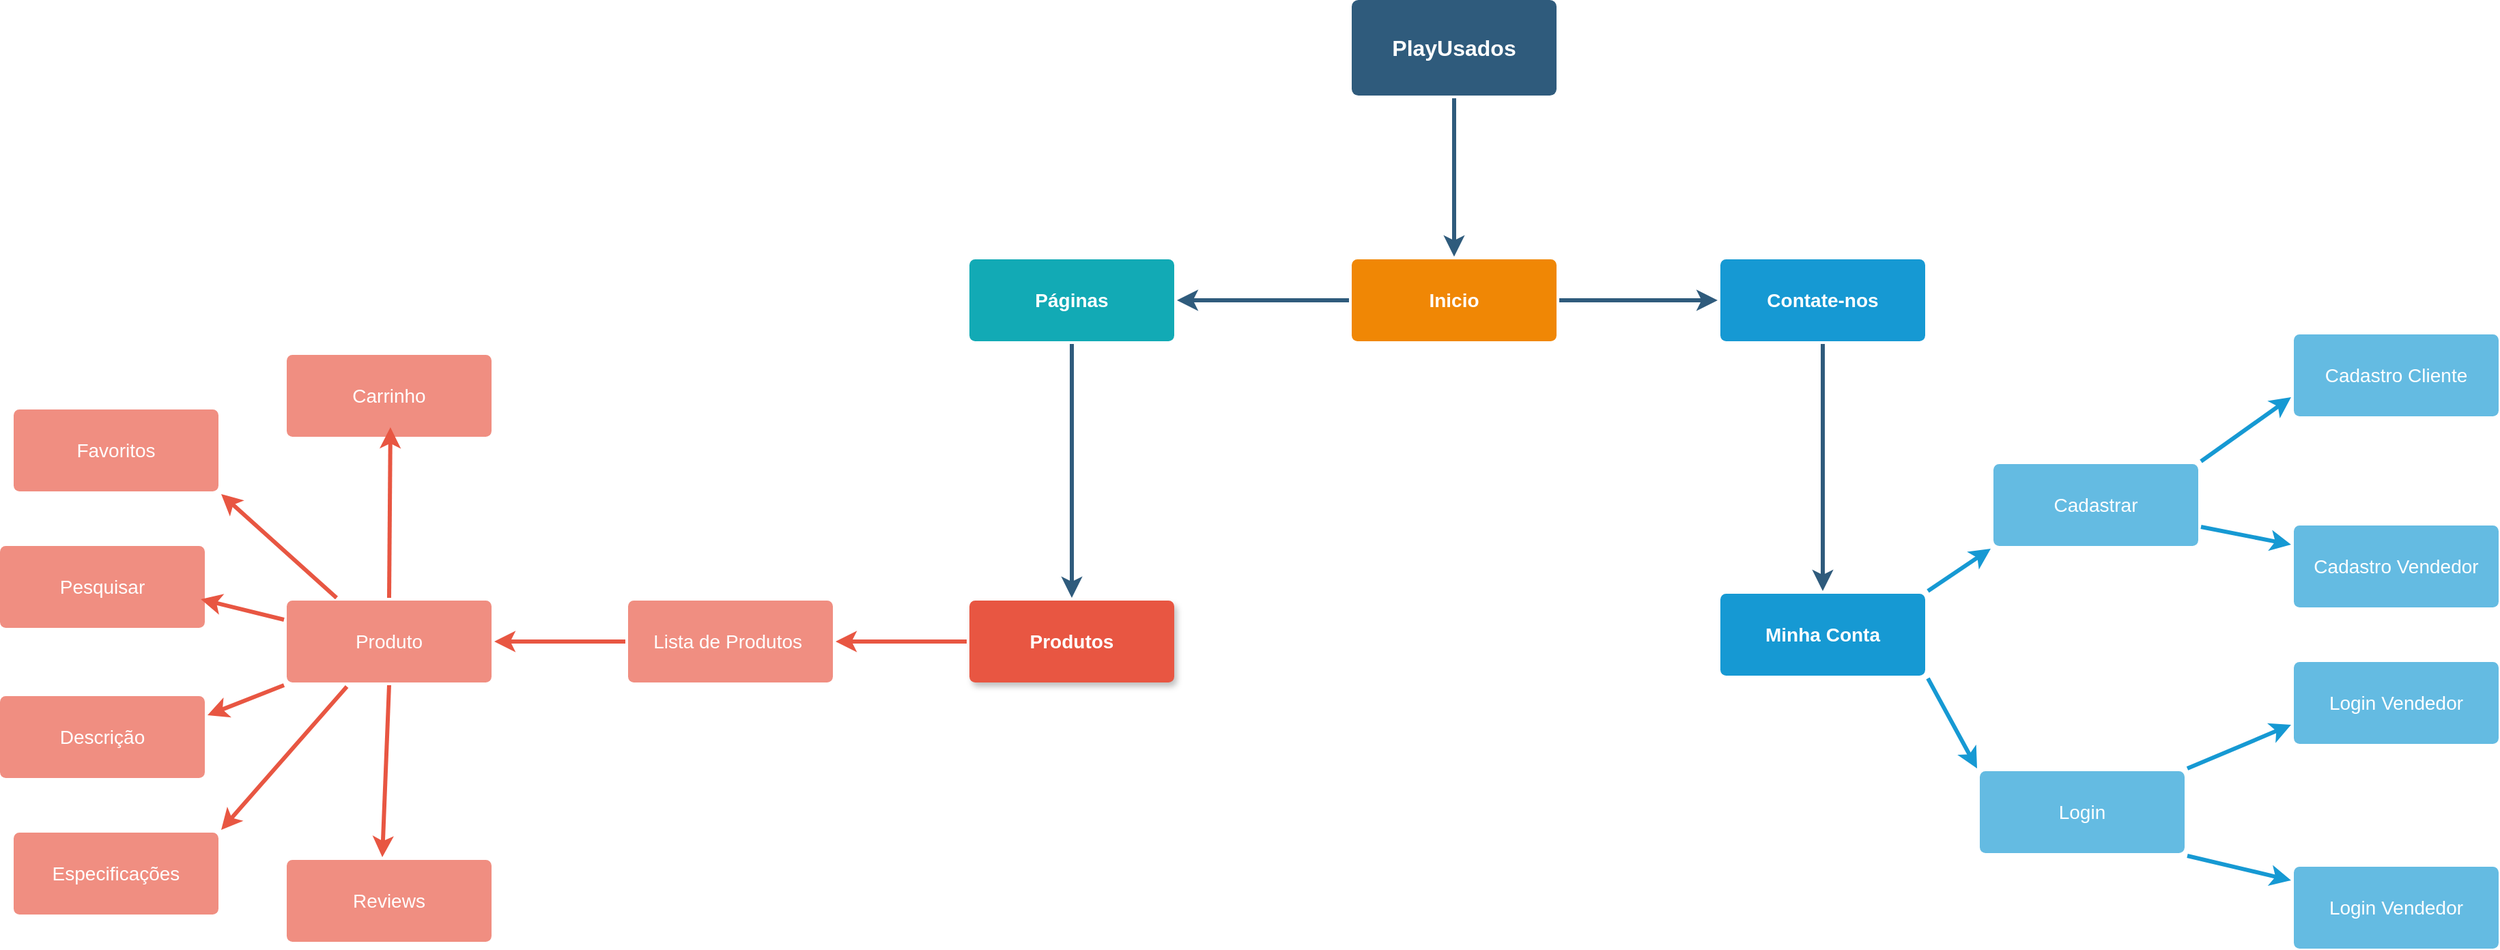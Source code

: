 <mxfile version="24.7.17">
  <diagram id="6a731a19-8d31-9384-78a2-239565b7b9f0" name="Page-1">
    <mxGraphModel dx="3409" dy="1747" grid="1" gridSize="10" guides="1" tooltips="1" connect="1" arrows="1" fold="1" page="1" pageScale="1" pageWidth="1169" pageHeight="827" background="none" math="0" shadow="0">
      <root>
        <mxCell id="0" />
        <mxCell id="1" parent="0" />
        <mxCell id="1745" value="" style="edgeStyle=none;rounded=0;jumpStyle=none;html=1;shadow=0;labelBackgroundColor=none;startArrow=none;startFill=0;endArrow=classic;endFill=1;jettySize=auto;orthogonalLoop=1;strokeColor=#2F5B7C;strokeWidth=3;fontFamily=Helvetica;fontSize=16;fontColor=#23445D;spacing=5;" parent="1" source="1749" target="1764" edge="1">
          <mxGeometry relative="1" as="geometry" />
        </mxCell>
        <mxCell id="1749" value="&lt;font style=&quot;vertical-align: inherit;&quot;&gt;&lt;font style=&quot;vertical-align: inherit;&quot;&gt;&lt;font style=&quot;vertical-align: inherit;&quot;&gt;&lt;font style=&quot;vertical-align: inherit;&quot;&gt;PlayUsados&lt;/font&gt;&lt;/font&gt;&lt;/font&gt;&lt;/font&gt;" style="rounded=1;whiteSpace=wrap;html=1;shadow=0;labelBackgroundColor=none;strokeColor=none;strokeWidth=3;fillColor=#2F5B7C;fontFamily=Helvetica;fontSize=16;fontColor=#FFFFFF;align=center;fontStyle=1;spacing=5;arcSize=7;perimeterSpacing=2;" parent="1" vertex="1">
          <mxGeometry x="510" y="-220" width="150" height="70" as="geometry" />
        </mxCell>
        <mxCell id="1751" value="" style="edgeStyle=none;rounded=1;jumpStyle=none;html=1;shadow=0;labelBackgroundColor=none;startArrow=none;startFill=0;jettySize=auto;orthogonalLoop=1;strokeColor=#E85642;strokeWidth=3;fontFamily=Helvetica;fontSize=14;fontColor=#FFFFFF;spacing=5;fontStyle=1;fillColor=#b0e3e6;" parent="1" source="1753" target="1755" edge="1">
          <mxGeometry relative="1" as="geometry" />
        </mxCell>
        <mxCell id="1753" value="&lt;font style=&quot;vertical-align: inherit;&quot;&gt;&lt;font style=&quot;vertical-align: inherit;&quot;&gt;Produtos&lt;/font&gt;&lt;/font&gt;" style="rounded=1;whiteSpace=wrap;html=1;shadow=1;labelBackgroundColor=none;strokeColor=none;strokeWidth=3;fillColor=#E85642;fontFamily=Helvetica;fontSize=14;fontColor=#FFFFFF;align=center;spacing=5;fontStyle=1;arcSize=7;perimeterSpacing=2;" parent="1" vertex="1">
          <mxGeometry x="230" y="220" width="150" height="60" as="geometry" />
        </mxCell>
        <mxCell id="1755" value="&lt;font style=&quot;vertical-align: inherit;&quot;&gt;&lt;font style=&quot;vertical-align: inherit;&quot;&gt;Lista de Produtos&amp;nbsp;&lt;/font&gt;&lt;/font&gt;" style="rounded=1;whiteSpace=wrap;html=1;shadow=0;labelBackgroundColor=none;strokeColor=none;strokeWidth=3;fillColor=#f08e81;fontFamily=Helvetica;fontSize=14;fontColor=#FFFFFF;align=center;spacing=5;fontStyle=0;arcSize=7;perimeterSpacing=2;" parent="1" vertex="1">
          <mxGeometry x="-20" y="220" width="150" height="60" as="geometry" />
        </mxCell>
        <mxCell id="1757" value="" style="edgeStyle=none;rounded=0;jumpStyle=none;html=1;shadow=0;labelBackgroundColor=none;startArrow=none;startFill=0;endArrow=classic;endFill=1;jettySize=auto;orthogonalLoop=1;strokeColor=#1699D3;strokeWidth=3;fontFamily=Helvetica;fontSize=14;fontColor=#FFFFFF;spacing=5;entryX=0;entryY=1;entryDx=0;entryDy=0;exitX=1;exitY=0;exitDx=0;exitDy=0;" parent="1" source="1760" target="1763" edge="1">
          <mxGeometry relative="1" as="geometry" />
        </mxCell>
        <mxCell id="1760" value="&lt;font style=&quot;vertical-align: inherit;&quot;&gt;&lt;font style=&quot;vertical-align: inherit;&quot;&gt;Minha Conta&lt;/font&gt;&lt;/font&gt;" style="rounded=1;whiteSpace=wrap;html=1;shadow=0;labelBackgroundColor=none;strokeColor=none;strokeWidth=3;fillColor=#1699d3;fontFamily=Helvetica;fontSize=14;fontColor=#FFFFFF;align=center;spacing=5;fontStyle=1;arcSize=7;perimeterSpacing=2;" parent="1" vertex="1">
          <mxGeometry x="780" y="215" width="150" height="60" as="geometry" />
        </mxCell>
        <mxCell id="1763" value="&lt;font style=&quot;vertical-align: inherit;&quot;&gt;&lt;font style=&quot;vertical-align: inherit;&quot;&gt;Cadastrar&lt;/font&gt;&lt;/font&gt;" style="rounded=1;whiteSpace=wrap;html=1;shadow=0;labelBackgroundColor=none;strokeColor=none;strokeWidth=3;fillColor=#64bbe2;fontFamily=Helvetica;fontSize=14;fontColor=#FFFFFF;align=center;spacing=5;arcSize=7;perimeterSpacing=2;" parent="1" vertex="1">
          <mxGeometry x="980" y="120" width="150" height="60" as="geometry" />
        </mxCell>
        <mxCell id="1764" value="&lt;font style=&quot;vertical-align: inherit;&quot;&gt;&lt;font style=&quot;vertical-align: inherit;&quot;&gt;Inicio&lt;/font&gt;&lt;/font&gt;" style="rounded=1;whiteSpace=wrap;html=1;shadow=0;labelBackgroundColor=none;strokeColor=none;strokeWidth=3;fillColor=#F08705;fontFamily=Helvetica;fontSize=14;fontColor=#FFFFFF;align=center;spacing=5;fontStyle=1;arcSize=7;perimeterSpacing=2;" parent="1" vertex="1">
          <mxGeometry x="510" y="-30" width="150" height="60" as="geometry" />
        </mxCell>
        <mxCell id="1771" value="&lt;font style=&quot;vertical-align: inherit;&quot;&gt;&lt;font style=&quot;vertical-align: inherit;&quot;&gt;Páginas&lt;/font&gt;&lt;/font&gt;" style="rounded=1;whiteSpace=wrap;html=1;shadow=0;labelBackgroundColor=none;strokeColor=none;strokeWidth=3;fillColor=#12aab5;fontFamily=Helvetica;fontSize=14;fontColor=#FFFFFF;align=center;spacing=5;fontStyle=1;arcSize=7;perimeterSpacing=2;" parent="1" vertex="1">
          <mxGeometry x="230" y="-30.0" width="150" height="60" as="geometry" />
        </mxCell>
        <mxCell id="W3Pec5844o2iA3ugPBlG-1779" value="&lt;font style=&quot;vertical-align: inherit;&quot;&gt;&lt;font style=&quot;vertical-align: inherit;&quot;&gt;Contate-nos&lt;/font&gt;&lt;/font&gt;" style="rounded=1;whiteSpace=wrap;html=1;shadow=0;labelBackgroundColor=none;strokeColor=none;strokeWidth=3;fillColor=#1699d3;fontFamily=Helvetica;fontSize=14;fontColor=#FFFFFF;align=center;spacing=5;fontStyle=1;arcSize=7;perimeterSpacing=2;" parent="1" vertex="1">
          <mxGeometry x="780" y="-30" width="150" height="60" as="geometry" />
        </mxCell>
        <mxCell id="W3Pec5844o2iA3ugPBlG-1783" value="&lt;font style=&quot;vertical-align: inherit;&quot;&gt;&lt;font style=&quot;vertical-align: inherit;&quot;&gt;Login&lt;/font&gt;&lt;/font&gt;" style="rounded=1;whiteSpace=wrap;html=1;shadow=0;labelBackgroundColor=none;strokeColor=none;strokeWidth=3;fillColor=#64bbe2;fontFamily=Helvetica;fontSize=14;fontColor=#FFFFFF;align=center;spacing=5;arcSize=7;perimeterSpacing=2;" parent="1" vertex="1">
          <mxGeometry x="970" y="345" width="150" height="60" as="geometry" />
        </mxCell>
        <mxCell id="W3Pec5844o2iA3ugPBlG-1784" value="" style="edgeStyle=none;rounded=0;jumpStyle=none;html=1;shadow=0;labelBackgroundColor=none;startArrow=none;startFill=0;endArrow=classic;endFill=1;jettySize=auto;orthogonalLoop=1;strokeColor=#1699D3;strokeWidth=3;fontFamily=Helvetica;fontSize=14;fontColor=#FFFFFF;spacing=5;entryX=0;entryY=0;entryDx=0;entryDy=0;exitX=1;exitY=1;exitDx=0;exitDy=0;" parent="1" source="1760" target="W3Pec5844o2iA3ugPBlG-1783" edge="1">
          <mxGeometry relative="1" as="geometry">
            <mxPoint x="930" y="335" as="sourcePoint" />
            <mxPoint x="1018" y="345" as="targetPoint" />
          </mxGeometry>
        </mxCell>
        <mxCell id="W3Pec5844o2iA3ugPBlG-1785" value="&lt;font style=&quot;vertical-align: inherit;&quot;&gt;&lt;font style=&quot;vertical-align: inherit;&quot;&gt;Cadastro Cliente&lt;/font&gt;&lt;/font&gt;" style="rounded=1;whiteSpace=wrap;html=1;shadow=0;labelBackgroundColor=none;strokeColor=none;strokeWidth=3;fillColor=#64bbe2;fontFamily=Helvetica;fontSize=14;fontColor=#FFFFFF;align=center;spacing=5;arcSize=7;perimeterSpacing=2;" parent="1" vertex="1">
          <mxGeometry x="1200" y="25" width="150" height="60" as="geometry" />
        </mxCell>
        <mxCell id="W3Pec5844o2iA3ugPBlG-1786" value="&lt;font style=&quot;vertical-align: inherit;&quot;&gt;&lt;font style=&quot;vertical-align: inherit;&quot;&gt;Cadastro Vendedor&lt;/font&gt;&lt;/font&gt;" style="rounded=1;whiteSpace=wrap;html=1;shadow=0;labelBackgroundColor=none;strokeColor=none;strokeWidth=3;fillColor=#64bbe2;fontFamily=Helvetica;fontSize=14;fontColor=#FFFFFF;align=center;spacing=5;arcSize=7;perimeterSpacing=2;" parent="1" vertex="1">
          <mxGeometry x="1200" y="165" width="150" height="60" as="geometry" />
        </mxCell>
        <mxCell id="W3Pec5844o2iA3ugPBlG-1787" value="" style="edgeStyle=none;rounded=0;jumpStyle=none;html=1;shadow=0;labelBackgroundColor=none;startArrow=none;startFill=0;endArrow=classic;endFill=1;jettySize=auto;orthogonalLoop=1;strokeColor=#1699D3;strokeWidth=3;fontFamily=Helvetica;fontSize=14;fontColor=#FFFFFF;spacing=5;exitX=1;exitY=0;exitDx=0;exitDy=0;entryX=0;entryY=0.75;entryDx=0;entryDy=0;" parent="1" source="1763" target="W3Pec5844o2iA3ugPBlG-1785" edge="1">
          <mxGeometry relative="1" as="geometry">
            <mxPoint x="1076" y="81" as="sourcePoint" />
            <mxPoint x="1200" y="-25" as="targetPoint" />
            <Array as="points" />
          </mxGeometry>
        </mxCell>
        <mxCell id="W3Pec5844o2iA3ugPBlG-1788" value="" style="edgeStyle=none;rounded=0;jumpStyle=none;html=1;shadow=0;labelBackgroundColor=none;startArrow=none;startFill=0;endArrow=classic;endFill=1;jettySize=auto;orthogonalLoop=1;strokeColor=#1699D3;strokeWidth=3;fontFamily=Helvetica;fontSize=14;fontColor=#FFFFFF;spacing=5;exitX=1;exitY=0.75;exitDx=0;exitDy=0;entryX=0;entryY=0.25;entryDx=0;entryDy=0;" parent="1" source="1763" target="W3Pec5844o2iA3ugPBlG-1786" edge="1">
          <mxGeometry relative="1" as="geometry">
            <mxPoint x="1142" y="113" as="sourcePoint" />
            <mxPoint x="1198" y="81" as="targetPoint" />
            <Array as="points" />
          </mxGeometry>
        </mxCell>
        <mxCell id="W3Pec5844o2iA3ugPBlG-1789" value="&lt;font style=&quot;vertical-align: inherit;&quot;&gt;&lt;font style=&quot;vertical-align: inherit;&quot;&gt;&lt;font style=&quot;vertical-align: inherit;&quot;&gt;&lt;font style=&quot;vertical-align: inherit;&quot;&gt;Login Vendedor&lt;/font&gt;&lt;/font&gt;&lt;/font&gt;&lt;/font&gt;" style="rounded=1;whiteSpace=wrap;html=1;shadow=0;labelBackgroundColor=none;strokeColor=none;strokeWidth=3;fillColor=#64bbe2;fontFamily=Helvetica;fontSize=14;fontColor=#FFFFFF;align=center;spacing=5;arcSize=7;perimeterSpacing=2;" parent="1" vertex="1">
          <mxGeometry x="1200" y="265" width="150" height="60" as="geometry" />
        </mxCell>
        <mxCell id="W3Pec5844o2iA3ugPBlG-1790" value="&lt;font style=&quot;vertical-align: inherit;&quot;&gt;&lt;font style=&quot;vertical-align: inherit;&quot;&gt;&lt;font style=&quot;vertical-align: inherit;&quot;&gt;&lt;font style=&quot;vertical-align: inherit;&quot;&gt;Login Vendedor&lt;/font&gt;&lt;/font&gt;&lt;/font&gt;&lt;/font&gt;" style="rounded=1;whiteSpace=wrap;html=1;shadow=0;labelBackgroundColor=none;strokeColor=none;strokeWidth=3;fillColor=#64bbe2;fontFamily=Helvetica;fontSize=14;fontColor=#FFFFFF;align=center;spacing=5;arcSize=7;perimeterSpacing=2;" parent="1" vertex="1">
          <mxGeometry x="1200" y="415" width="150" height="60" as="geometry" />
        </mxCell>
        <mxCell id="W3Pec5844o2iA3ugPBlG-1791" value="" style="edgeStyle=none;rounded=0;jumpStyle=none;html=1;shadow=0;labelBackgroundColor=none;startArrow=none;startFill=0;endArrow=classic;endFill=1;jettySize=auto;orthogonalLoop=1;strokeColor=#1699D3;strokeWidth=3;fontFamily=Helvetica;fontSize=14;fontColor=#FFFFFF;spacing=5;exitX=1;exitY=1;exitDx=0;exitDy=0;" parent="1" source="W3Pec5844o2iA3ugPBlG-1783" edge="1">
          <mxGeometry relative="1" as="geometry">
            <mxPoint x="1172" y="377" as="sourcePoint" />
            <mxPoint x="1198" y="425" as="targetPoint" />
            <Array as="points" />
          </mxGeometry>
        </mxCell>
        <mxCell id="W3Pec5844o2iA3ugPBlG-1792" value="" style="edgeStyle=none;rounded=0;jumpStyle=none;html=1;shadow=0;labelBackgroundColor=none;startArrow=none;startFill=0;endArrow=classic;endFill=1;jettySize=auto;orthogonalLoop=1;strokeColor=#1699D3;strokeWidth=3;fontFamily=Helvetica;fontSize=14;fontColor=#FFFFFF;spacing=5;entryX=0;entryY=0.75;entryDx=0;entryDy=0;exitX=1;exitY=0;exitDx=0;exitDy=0;" parent="1" source="W3Pec5844o2iA3ugPBlG-1783" target="W3Pec5844o2iA3ugPBlG-1789" edge="1">
          <mxGeometry relative="1" as="geometry">
            <mxPoint x="1120" y="335" as="sourcePoint" />
            <mxPoint x="1196" y="361" as="targetPoint" />
            <Array as="points" />
          </mxGeometry>
        </mxCell>
        <mxCell id="W3Pec5844o2iA3ugPBlG-1793" value="&lt;font style=&quot;vertical-align: inherit;&quot;&gt;&lt;font style=&quot;vertical-align: inherit;&quot;&gt;Produto&lt;/font&gt;&lt;/font&gt;" style="rounded=1;whiteSpace=wrap;html=1;shadow=0;labelBackgroundColor=none;strokeColor=none;strokeWidth=3;fillColor=#f08e81;fontFamily=Helvetica;fontSize=14;fontColor=#FFFFFF;align=center;spacing=5;fontStyle=0;arcSize=7;perimeterSpacing=2;" parent="1" vertex="1">
          <mxGeometry x="-270" y="220" width="150" height="60" as="geometry" />
        </mxCell>
        <mxCell id="W3Pec5844o2iA3ugPBlG-1794" value="" style="edgeStyle=none;rounded=1;jumpStyle=none;html=1;shadow=0;labelBackgroundColor=none;startArrow=none;startFill=0;jettySize=auto;orthogonalLoop=1;strokeColor=#E85642;strokeWidth=3;fontFamily=Helvetica;fontSize=14;fontColor=#FFFFFF;spacing=5;fontStyle=1;fillColor=#b0e3e6;entryX=1;entryY=0.5;entryDx=0;entryDy=0;exitX=0;exitY=0.5;exitDx=0;exitDy=0;" parent="1" source="1755" target="W3Pec5844o2iA3ugPBlG-1793" edge="1">
          <mxGeometry relative="1" as="geometry">
            <mxPoint x="-20" y="220" as="sourcePoint" />
            <mxPoint x="-116" y="219.5" as="targetPoint" />
          </mxGeometry>
        </mxCell>
        <mxCell id="W3Pec5844o2iA3ugPBlG-1795" value="&lt;font style=&quot;vertical-align: inherit;&quot;&gt;&lt;font style=&quot;vertical-align: inherit;&quot;&gt;Reviews&lt;/font&gt;&lt;/font&gt;" style="rounded=1;whiteSpace=wrap;html=1;shadow=0;labelBackgroundColor=none;strokeColor=none;strokeWidth=3;fillColor=#f08e81;fontFamily=Helvetica;fontSize=14;fontColor=#FFFFFF;align=center;spacing=5;fontStyle=0;arcSize=7;perimeterSpacing=2;" parent="1" vertex="1">
          <mxGeometry x="-270" y="410" width="150" height="60" as="geometry" />
        </mxCell>
        <mxCell id="W3Pec5844o2iA3ugPBlG-1796" value="&lt;font style=&quot;vertical-align: inherit;&quot;&gt;&lt;font style=&quot;vertical-align: inherit;&quot;&gt;Especificações&lt;/font&gt;&lt;/font&gt;" style="rounded=1;whiteSpace=wrap;html=1;shadow=0;labelBackgroundColor=none;strokeColor=none;strokeWidth=3;fillColor=#f08e81;fontFamily=Helvetica;fontSize=14;fontColor=#FFFFFF;align=center;spacing=5;fontStyle=0;arcSize=7;perimeterSpacing=2;" parent="1" vertex="1">
          <mxGeometry x="-470" y="390" width="150" height="60" as="geometry" />
        </mxCell>
        <mxCell id="W3Pec5844o2iA3ugPBlG-1797" value="&lt;font style=&quot;vertical-align: inherit;&quot;&gt;&lt;font style=&quot;vertical-align: inherit;&quot;&gt;Descrição&lt;/font&gt;&lt;/font&gt;" style="rounded=1;whiteSpace=wrap;html=1;shadow=0;labelBackgroundColor=none;strokeColor=none;strokeWidth=3;fillColor=#f08e81;fontFamily=Helvetica;fontSize=14;fontColor=#FFFFFF;align=center;spacing=5;fontStyle=0;arcSize=7;perimeterSpacing=2;" parent="1" vertex="1">
          <mxGeometry x="-480" y="290" width="150" height="60" as="geometry" />
        </mxCell>
        <mxCell id="W3Pec5844o2iA3ugPBlG-1798" value="&lt;font style=&quot;vertical-align: inherit;&quot;&gt;&lt;font style=&quot;vertical-align: inherit;&quot;&gt;Pesquisar&lt;/font&gt;&lt;/font&gt;" style="rounded=1;whiteSpace=wrap;html=1;shadow=0;labelBackgroundColor=none;strokeColor=none;strokeWidth=3;fillColor=#f08e81;fontFamily=Helvetica;fontSize=14;fontColor=#FFFFFF;align=center;spacing=5;fontStyle=0;arcSize=7;perimeterSpacing=2;" parent="1" vertex="1">
          <mxGeometry x="-480" y="180" width="150" height="60" as="geometry" />
        </mxCell>
        <mxCell id="W3Pec5844o2iA3ugPBlG-1799" value="&lt;font style=&quot;vertical-align: inherit;&quot;&gt;&lt;font style=&quot;vertical-align: inherit;&quot;&gt;Favoritos&lt;/font&gt;&lt;/font&gt;" style="rounded=1;whiteSpace=wrap;html=1;shadow=0;labelBackgroundColor=none;strokeColor=none;strokeWidth=3;fillColor=#f08e81;fontFamily=Helvetica;fontSize=14;fontColor=#FFFFFF;align=center;spacing=5;fontStyle=0;arcSize=7;perimeterSpacing=2;" parent="1" vertex="1">
          <mxGeometry x="-470" y="80" width="150" height="60" as="geometry" />
        </mxCell>
        <mxCell id="W3Pec5844o2iA3ugPBlG-1800" value="&lt;font style=&quot;vertical-align: inherit;&quot;&gt;&lt;font style=&quot;vertical-align: inherit;&quot;&gt;Carrinho&lt;/font&gt;&lt;/font&gt;" style="rounded=1;whiteSpace=wrap;html=1;shadow=0;labelBackgroundColor=none;strokeColor=none;strokeWidth=3;fillColor=#f08e81;fontFamily=Helvetica;fontSize=14;fontColor=#FFFFFF;align=center;spacing=5;fontStyle=0;arcSize=7;perimeterSpacing=2;" parent="1" vertex="1">
          <mxGeometry x="-270" y="40" width="150" height="60" as="geometry" />
        </mxCell>
        <mxCell id="W3Pec5844o2iA3ugPBlG-1801" value="" style="edgeStyle=none;rounded=1;jumpStyle=none;html=1;shadow=0;labelBackgroundColor=none;startArrow=none;startFill=0;jettySize=auto;orthogonalLoop=1;strokeColor=#E85642;strokeWidth=3;fontFamily=Helvetica;fontSize=14;fontColor=#FFFFFF;spacing=5;fontStyle=1;fillColor=#b0e3e6;entryX=0.636;entryY=1.016;entryDx=0;entryDy=0;exitX=0.5;exitY=0;exitDx=0;exitDy=0;entryPerimeter=0;" parent="1" source="W3Pec5844o2iA3ugPBlG-1793" edge="1">
          <mxGeometry relative="1" as="geometry">
            <mxPoint x="-174" y="150" as="sourcePoint" />
            <mxPoint x="-194.056" y="93.024" as="targetPoint" />
          </mxGeometry>
        </mxCell>
        <mxCell id="W3Pec5844o2iA3ugPBlG-1802" value="" style="edgeStyle=none;rounded=1;jumpStyle=none;html=1;shadow=0;labelBackgroundColor=none;startArrow=none;startFill=0;jettySize=auto;orthogonalLoop=1;strokeColor=#E85642;strokeWidth=3;fontFamily=Helvetica;fontSize=14;fontColor=#FFFFFF;spacing=5;fontStyle=1;fillColor=#b0e3e6;entryX=1;entryY=1;entryDx=0;entryDy=0;exitX=0.25;exitY=0;exitDx=0;exitDy=0;" parent="1" source="W3Pec5844o2iA3ugPBlG-1793" target="W3Pec5844o2iA3ugPBlG-1799" edge="1">
          <mxGeometry relative="1" as="geometry">
            <mxPoint x="-234" y="140" as="sourcePoint" />
            <mxPoint x="-330" y="140" as="targetPoint" />
          </mxGeometry>
        </mxCell>
        <mxCell id="W3Pec5844o2iA3ugPBlG-1803" value="" style="edgeStyle=none;rounded=1;jumpStyle=none;html=1;shadow=0;labelBackgroundColor=none;startArrow=none;startFill=0;jettySize=auto;orthogonalLoop=1;strokeColor=#E85642;strokeWidth=3;fontFamily=Helvetica;fontSize=14;fontColor=#FFFFFF;spacing=5;fontStyle=1;fillColor=#b0e3e6;entryX=0.968;entryY=0.641;entryDx=0;entryDy=0;exitX=0;exitY=0.25;exitDx=0;exitDy=0;entryPerimeter=0;" parent="1" source="W3Pec5844o2iA3ugPBlG-1793" target="W3Pec5844o2iA3ugPBlG-1798" edge="1">
          <mxGeometry relative="1" as="geometry">
            <mxPoint x="-264" y="209.5" as="sourcePoint" />
            <mxPoint x="-360" y="209.5" as="targetPoint" />
          </mxGeometry>
        </mxCell>
        <mxCell id="W3Pec5844o2iA3ugPBlG-1804" value="" style="edgeStyle=none;rounded=1;jumpStyle=none;html=1;shadow=0;labelBackgroundColor=none;startArrow=none;startFill=0;jettySize=auto;orthogonalLoop=1;strokeColor=#E85642;strokeWidth=3;fontFamily=Helvetica;fontSize=14;fontColor=#FFFFFF;spacing=5;fontStyle=1;fillColor=#b0e3e6;entryX=1;entryY=0.25;entryDx=0;entryDy=0;exitX=0;exitY=1;exitDx=0;exitDy=0;" parent="1" source="W3Pec5844o2iA3ugPBlG-1793" target="W3Pec5844o2iA3ugPBlG-1797" edge="1">
          <mxGeometry relative="1" as="geometry">
            <mxPoint x="-254" y="330" as="sourcePoint" />
            <mxPoint x="-350" y="330" as="targetPoint" />
          </mxGeometry>
        </mxCell>
        <mxCell id="W3Pec5844o2iA3ugPBlG-1805" value="" style="edgeStyle=none;rounded=1;jumpStyle=none;html=1;shadow=0;labelBackgroundColor=none;startArrow=none;startFill=0;jettySize=auto;orthogonalLoop=1;strokeColor=#E85642;strokeWidth=3;fontFamily=Helvetica;fontSize=14;fontColor=#FFFFFF;spacing=5;fontStyle=1;fillColor=#b0e3e6;entryX=1;entryY=0;entryDx=0;entryDy=0;exitX=0.299;exitY=1.016;exitDx=0;exitDy=0;exitPerimeter=0;" parent="1" source="W3Pec5844o2iA3ugPBlG-1793" target="W3Pec5844o2iA3ugPBlG-1796" edge="1">
          <mxGeometry relative="1" as="geometry">
            <mxPoint x="-204" y="349" as="sourcePoint" />
            <mxPoint x="-300" y="349" as="targetPoint" />
          </mxGeometry>
        </mxCell>
        <mxCell id="W3Pec5844o2iA3ugPBlG-1806" value="" style="edgeStyle=none;rounded=1;jumpStyle=none;html=1;shadow=0;labelBackgroundColor=none;startArrow=none;startFill=0;jettySize=auto;orthogonalLoop=1;strokeColor=#E85642;strokeWidth=3;fontFamily=Helvetica;fontSize=14;fontColor=#FFFFFF;spacing=5;fontStyle=1;fillColor=#b0e3e6;exitX=0.5;exitY=1;exitDx=0;exitDy=0;" parent="1" source="W3Pec5844o2iA3ugPBlG-1793" edge="1">
          <mxGeometry relative="1" as="geometry">
            <mxPoint x="-167" y="290" as="sourcePoint" />
            <mxPoint x="-200" y="408" as="targetPoint" />
          </mxGeometry>
        </mxCell>
        <mxCell id="_O_SmqVx3DDa_6lQG0UX-1773" value="" style="edgeStyle=none;rounded=0;jumpStyle=none;html=1;shadow=0;labelBackgroundColor=none;startArrow=none;startFill=0;endArrow=classic;endFill=1;jettySize=auto;orthogonalLoop=1;strokeColor=#2F5B7C;strokeWidth=3;fontFamily=Helvetica;fontSize=16;fontColor=#23445D;spacing=5;exitX=0.5;exitY=1;exitDx=0;exitDy=0;" edge="1" parent="1" source="1771" target="1753">
          <mxGeometry relative="1" as="geometry">
            <mxPoint x="300" y="30" as="sourcePoint" />
            <mxPoint x="300" y="146" as="targetPoint" />
          </mxGeometry>
        </mxCell>
        <mxCell id="_O_SmqVx3DDa_6lQG0UX-1775" value="" style="edgeStyle=none;rounded=0;jumpStyle=none;html=1;shadow=0;labelBackgroundColor=none;startArrow=none;startFill=0;endArrow=classic;endFill=1;jettySize=auto;orthogonalLoop=1;strokeColor=#2F5B7C;strokeWidth=3;fontFamily=Helvetica;fontSize=16;fontColor=#23445D;spacing=5;exitX=0;exitY=0.5;exitDx=0;exitDy=0;entryX=1;entryY=0.5;entryDx=0;entryDy=0;" edge="1" parent="1" source="1764" target="1771">
          <mxGeometry relative="1" as="geometry">
            <mxPoint x="315" y="42" as="sourcePoint" />
            <mxPoint x="315" y="228" as="targetPoint" />
          </mxGeometry>
        </mxCell>
        <mxCell id="_O_SmqVx3DDa_6lQG0UX-1776" value="" style="edgeStyle=none;rounded=0;jumpStyle=none;html=1;shadow=0;labelBackgroundColor=none;startArrow=none;startFill=0;endArrow=classic;endFill=1;jettySize=auto;orthogonalLoop=1;strokeColor=#2F5B7C;strokeWidth=3;fontFamily=Helvetica;fontSize=16;fontColor=#23445D;spacing=5;exitX=1;exitY=0.5;exitDx=0;exitDy=0;" edge="1" parent="1" source="1764" target="W3Pec5844o2iA3ugPBlG-1779">
          <mxGeometry relative="1" as="geometry">
            <mxPoint x="518" y="10" as="sourcePoint" />
            <mxPoint x="392" y="10" as="targetPoint" />
          </mxGeometry>
        </mxCell>
        <mxCell id="_O_SmqVx3DDa_6lQG0UX-1777" value="" style="edgeStyle=none;rounded=0;jumpStyle=none;html=1;shadow=0;labelBackgroundColor=none;startArrow=none;startFill=0;endArrow=classic;endFill=1;jettySize=auto;orthogonalLoop=1;strokeColor=#2F5B7C;strokeWidth=3;fontFamily=Helvetica;fontSize=16;fontColor=#23445D;spacing=5;entryX=0.5;entryY=0;entryDx=0;entryDy=0;exitX=0.5;exitY=1;exitDx=0;exitDy=0;" edge="1" parent="1" source="W3Pec5844o2iA3ugPBlG-1779" target="1760">
          <mxGeometry relative="1" as="geometry">
            <mxPoint x="870" y="90" as="sourcePoint" />
            <mxPoint x="788" y="10" as="targetPoint" />
            <Array as="points" />
          </mxGeometry>
        </mxCell>
      </root>
    </mxGraphModel>
  </diagram>
</mxfile>
